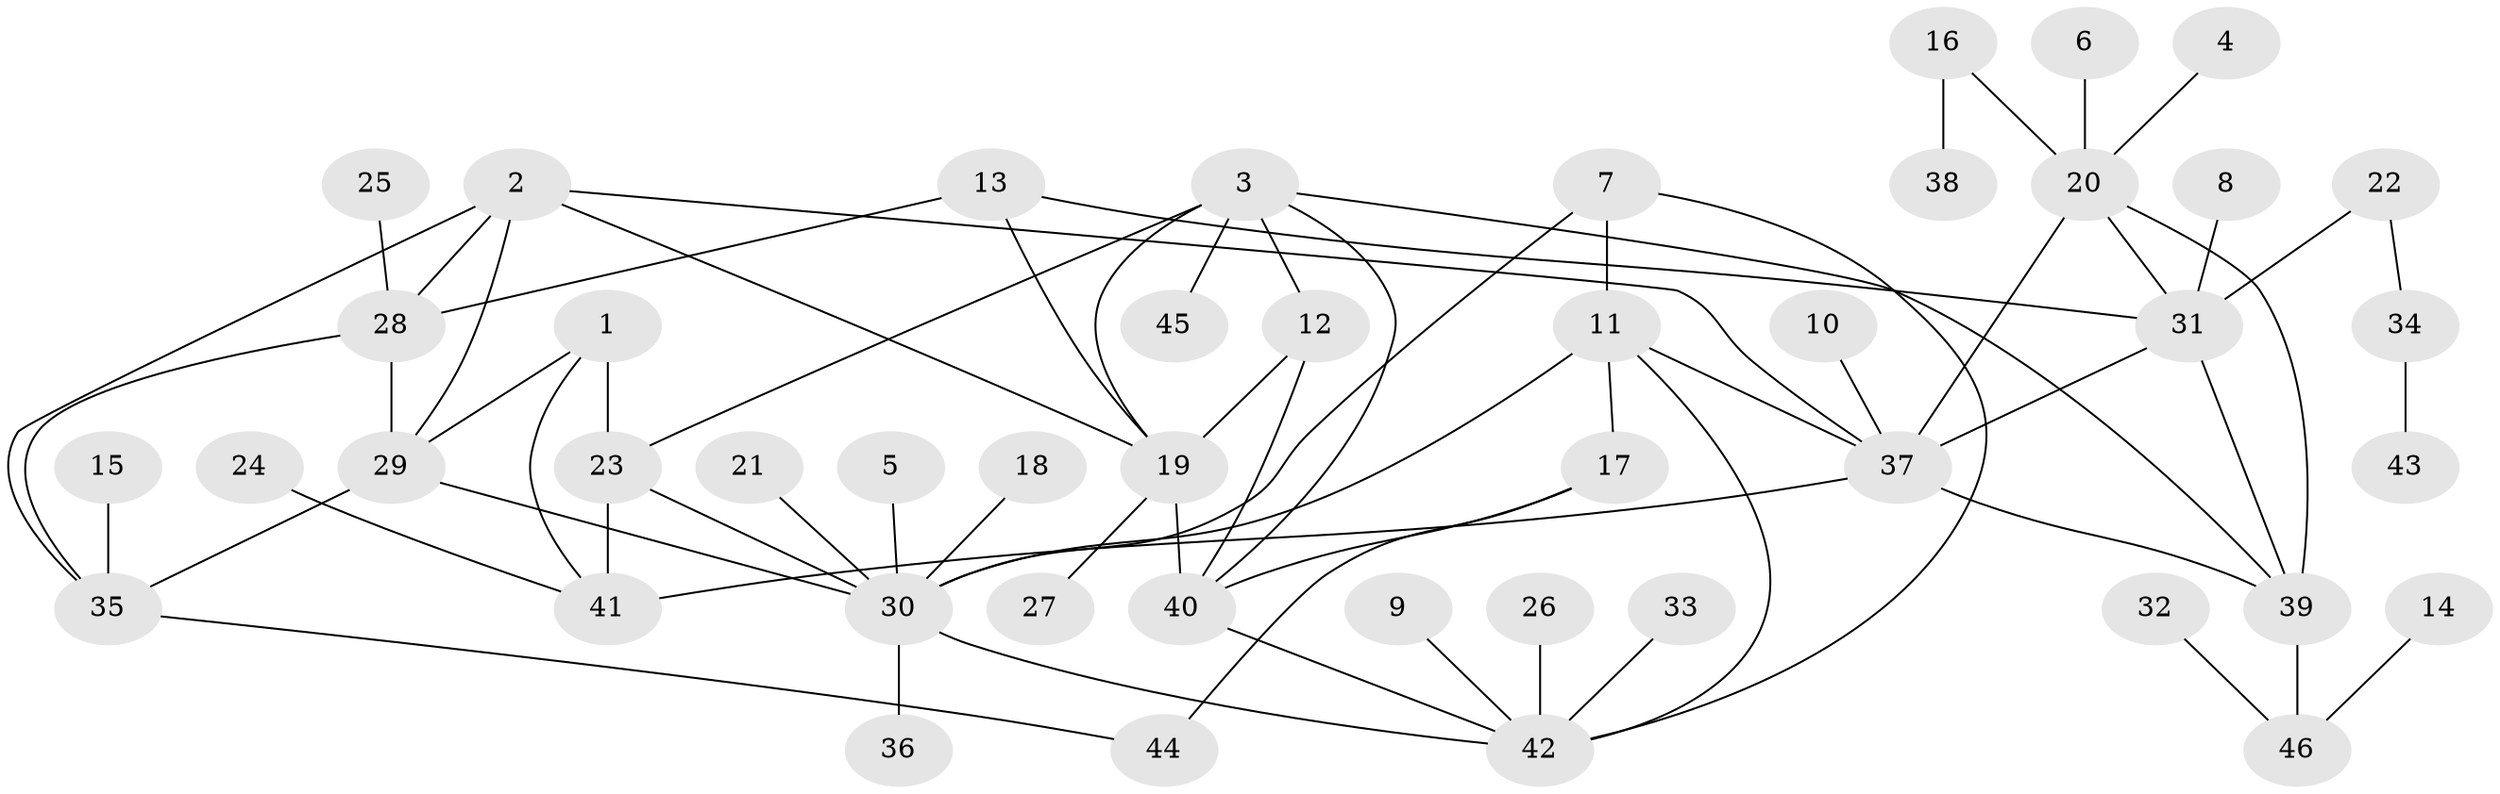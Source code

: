 // original degree distribution, {5: 0.03296703296703297, 7: 0.054945054945054944, 4: 0.04395604395604396, 6: 0.03296703296703297, 11: 0.01098901098901099, 9: 0.02197802197802198, 8: 0.03296703296703297, 2: 0.07692307692307693, 1: 0.6043956043956044, 3: 0.08791208791208792}
// Generated by graph-tools (version 1.1) at 2025/37/03/04/25 23:37:38]
// undirected, 46 vertices, 68 edges
graph export_dot {
  node [color=gray90,style=filled];
  1;
  2;
  3;
  4;
  5;
  6;
  7;
  8;
  9;
  10;
  11;
  12;
  13;
  14;
  15;
  16;
  17;
  18;
  19;
  20;
  21;
  22;
  23;
  24;
  25;
  26;
  27;
  28;
  29;
  30;
  31;
  32;
  33;
  34;
  35;
  36;
  37;
  38;
  39;
  40;
  41;
  42;
  43;
  44;
  45;
  46;
  1 -- 23 [weight=2.0];
  1 -- 29 [weight=1.0];
  1 -- 41 [weight=1.0];
  2 -- 19 [weight=1.0];
  2 -- 28 [weight=1.0];
  2 -- 29 [weight=1.0];
  2 -- 35 [weight=1.0];
  2 -- 37 [weight=1.0];
  3 -- 12 [weight=1.0];
  3 -- 19 [weight=1.0];
  3 -- 23 [weight=1.0];
  3 -- 39 [weight=1.0];
  3 -- 40 [weight=1.0];
  3 -- 45 [weight=1.0];
  4 -- 20 [weight=1.0];
  5 -- 30 [weight=1.0];
  6 -- 20 [weight=1.0];
  7 -- 11 [weight=1.0];
  7 -- 30 [weight=1.0];
  7 -- 42 [weight=1.0];
  8 -- 31 [weight=1.0];
  9 -- 42 [weight=1.0];
  10 -- 37 [weight=1.0];
  11 -- 17 [weight=1.0];
  11 -- 30 [weight=1.0];
  11 -- 37 [weight=1.0];
  11 -- 42 [weight=1.0];
  12 -- 19 [weight=1.0];
  12 -- 40 [weight=1.0];
  13 -- 19 [weight=1.0];
  13 -- 28 [weight=1.0];
  13 -- 31 [weight=1.0];
  14 -- 46 [weight=1.0];
  15 -- 35 [weight=1.0];
  16 -- 20 [weight=1.0];
  16 -- 38 [weight=1.0];
  17 -- 40 [weight=1.0];
  17 -- 44 [weight=1.0];
  18 -- 30 [weight=1.0];
  19 -- 27 [weight=1.0];
  19 -- 40 [weight=1.0];
  20 -- 31 [weight=1.0];
  20 -- 37 [weight=1.0];
  20 -- 39 [weight=1.0];
  21 -- 30 [weight=1.0];
  22 -- 31 [weight=1.0];
  22 -- 34 [weight=1.0];
  23 -- 30 [weight=1.0];
  23 -- 41 [weight=2.0];
  24 -- 41 [weight=1.0];
  25 -- 28 [weight=1.0];
  26 -- 42 [weight=1.0];
  28 -- 29 [weight=1.0];
  28 -- 35 [weight=1.0];
  29 -- 30 [weight=1.0];
  29 -- 35 [weight=1.0];
  30 -- 36 [weight=1.0];
  30 -- 42 [weight=1.0];
  31 -- 37 [weight=1.0];
  31 -- 39 [weight=1.0];
  32 -- 46 [weight=1.0];
  33 -- 42 [weight=1.0];
  34 -- 43 [weight=1.0];
  35 -- 44 [weight=1.0];
  37 -- 39 [weight=1.0];
  37 -- 41 [weight=1.0];
  39 -- 46 [weight=1.0];
  40 -- 42 [weight=1.0];
}
